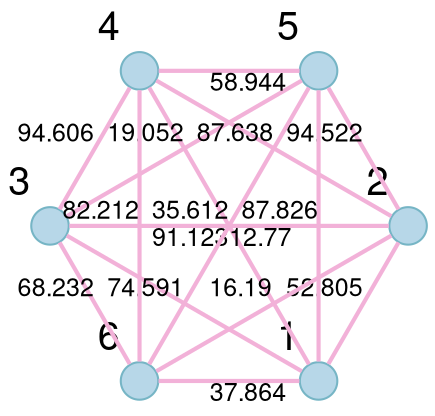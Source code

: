 digraph graph_visual_6n_6m {

	layout=circo
	fontname="Helvetica,Arial,sans-serif"
	node [fontname="Helvetica,Arial,sans-serif", fontsize=19, style=filled, shape=circle, height=0.25, color="#76b5c5", fillcolor="#b7d7e8"]
	edge [fontname="Helvetica,Arial,sans-serif", fontsize=12, color="#f2b1d8", penwidth=2]
	rankdir=LR;

	node [style=filled, shape=circle, height=0.25]
	edge [dir=none]
	1	[xlabel=1, label=""]
	2	[xlabel=2, label=""]
	3	[xlabel=3, label=""]
	4	[xlabel=4, label=""]
	5	[xlabel=5, label=""]
	6	[xlabel=6, label=""]

	2 -> 1 [label=52.805 ]
	3 -> 2 [label=35.612 ]
	4 -> 2 [label=87.638 ]
	5 -> 1 [label=87.826 ]
	6 -> 5 [label=12.77 ]
	4 -> 6 [label=82.212 ]
	3 -> 5 [label=19.052 ]
	3 -> 4 [label=94.606 ]
	1 -> 6 [label=37.864 ]
	2 -> 5 [label=94.522 ]
	3 -> 6 [label=68.232 ]
	1 -> 4 [label=91.123 ]
	2 -> 6 [label=16.19 ]
	4 -> 5 [label=58.944 ]
	1 -> 3 [label=74.591 ]
}

